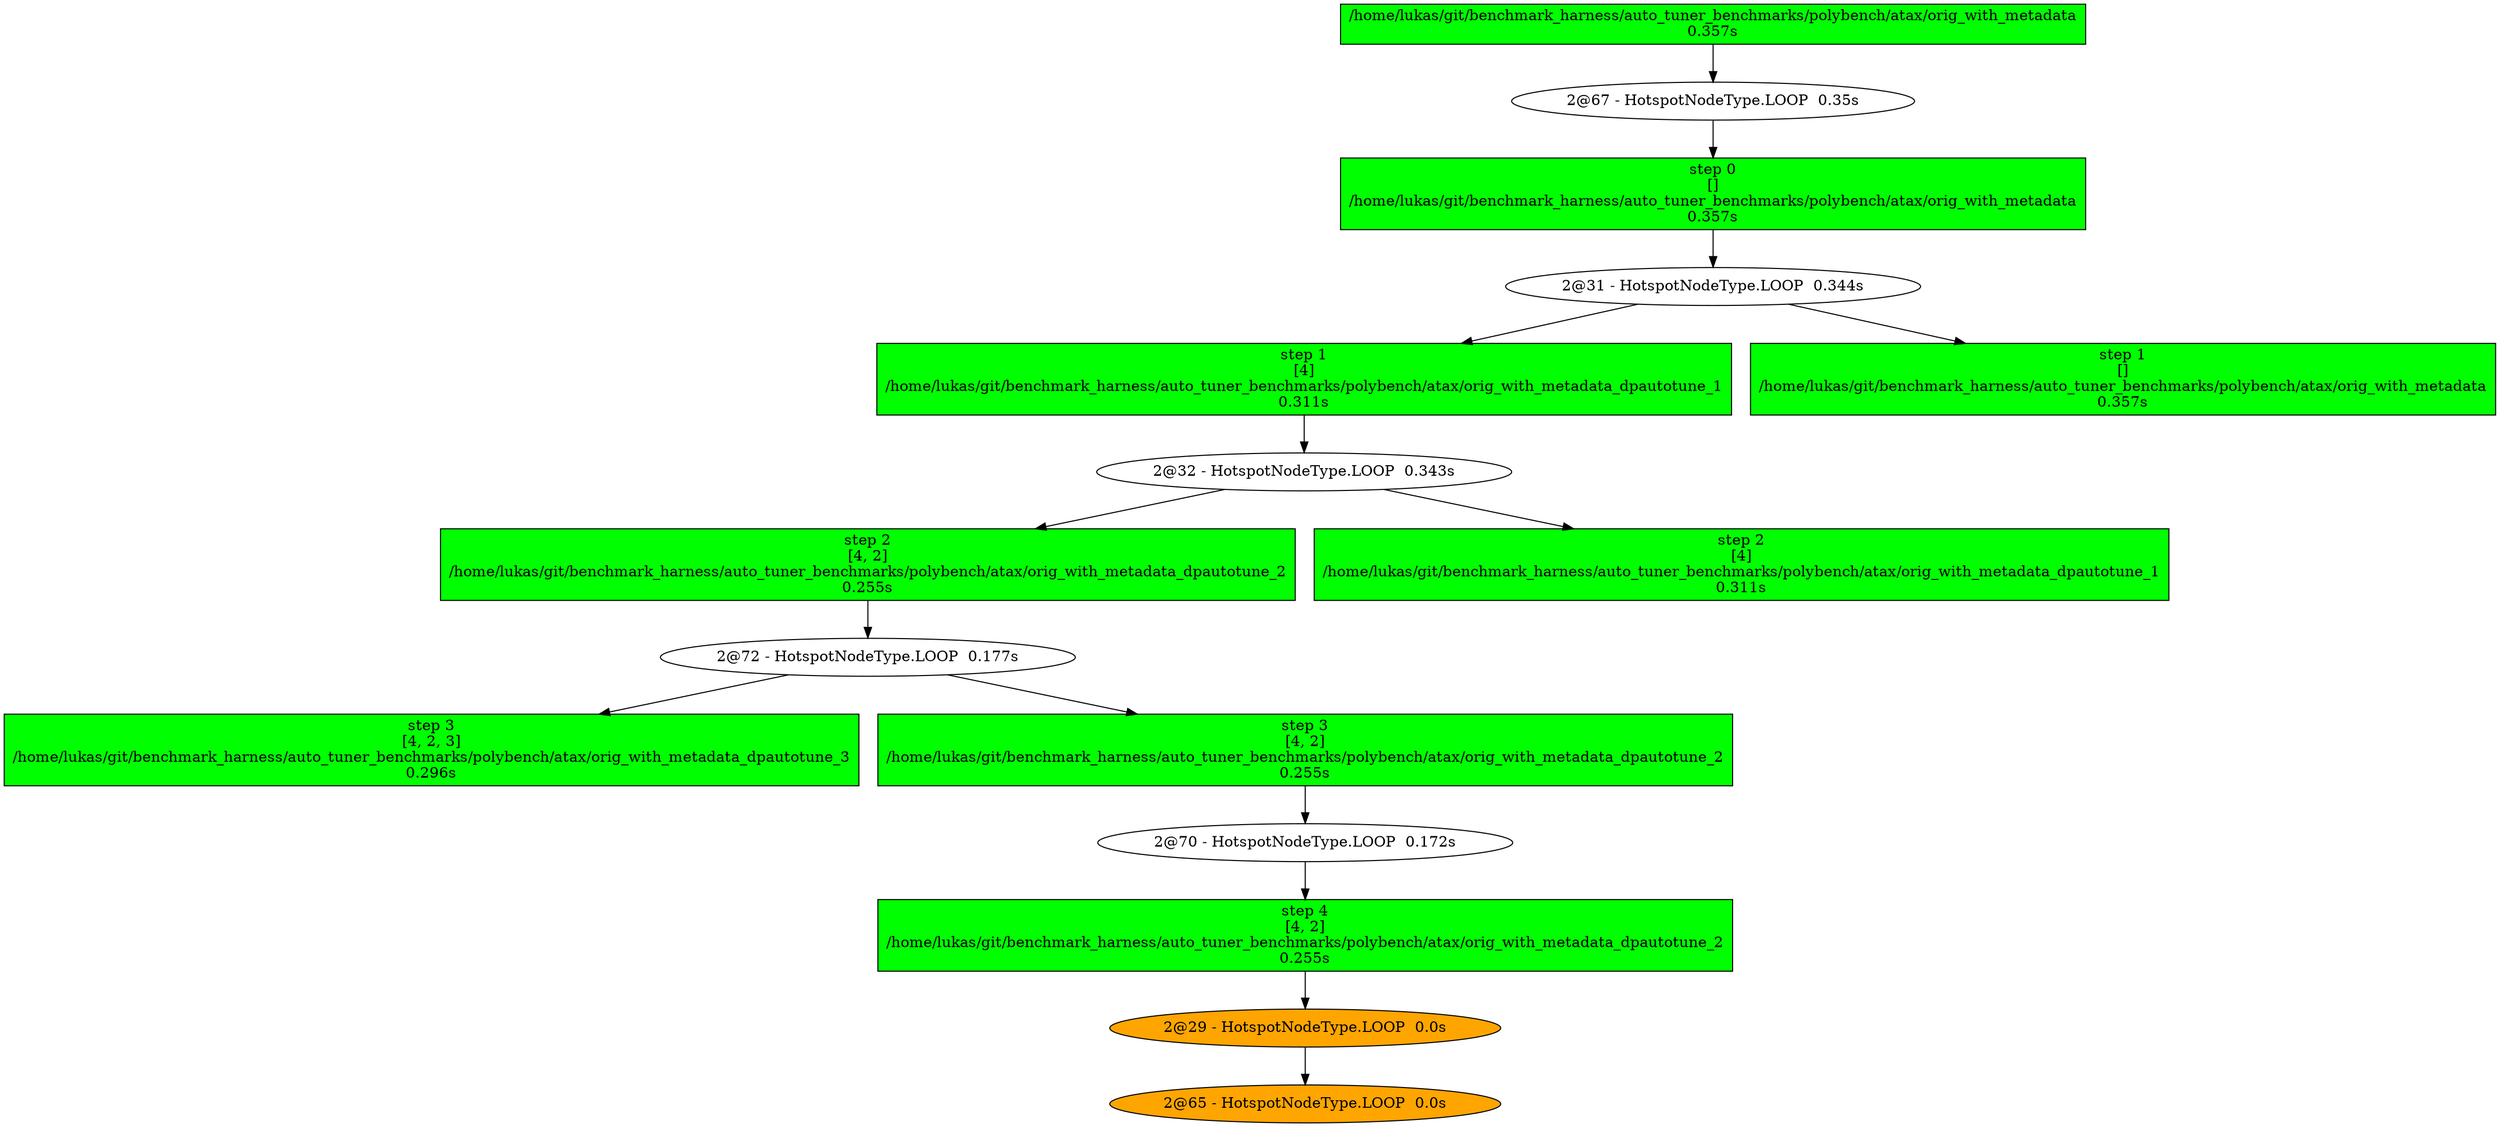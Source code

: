 strict digraph  {
"/home/lukas/git/benchmark_harness/auto_tuner_benchmarks/polybench/atax/orig_with_metadata\n0.357s" [color=black, fillcolor=green, style=filled, shape=box];
"2@67 - HotspotNodeType.LOOP  0.35s" [color=black, fillcolor=white, style=filled];
"step 0\n[]\n/home/lukas/git/benchmark_harness/auto_tuner_benchmarks/polybench/atax/orig_with_metadata\n0.357s" [color=black, fillcolor=green, shape=box, style=filled];
"2@31 - HotspotNodeType.LOOP  0.344s" [color=black, fillcolor=white, style=filled];
"step 1\n[4]\n/home/lukas/git/benchmark_harness/auto_tuner_benchmarks/polybench/atax/orig_with_metadata_dpautotune_1\n0.311s" [color=black, fillcolor=green, shape=box, style=filled];
"step 1\n[]\n/home/lukas/git/benchmark_harness/auto_tuner_benchmarks/polybench/atax/orig_with_metadata\n0.357s" [color=black, fillcolor=green, shape=box, style=filled];
"2@32 - HotspotNodeType.LOOP  0.343s" [color=black, fillcolor=white, style=filled];
"step 2\n[4, 2]\n/home/lukas/git/benchmark_harness/auto_tuner_benchmarks/polybench/atax/orig_with_metadata_dpautotune_2\n0.255s" [color=black, fillcolor=green, shape=box, style=filled];
"step 2\n[4]\n/home/lukas/git/benchmark_harness/auto_tuner_benchmarks/polybench/atax/orig_with_metadata_dpautotune_1\n0.311s" [color=black, fillcolor=green, shape=box, style=filled];
"2@72 - HotspotNodeType.LOOP  0.177s" [color=black, fillcolor=white, style=filled];
"step 3\n[4, 2, 3]\n/home/lukas/git/benchmark_harness/auto_tuner_benchmarks/polybench/atax/orig_with_metadata_dpautotune_3\n0.296s" [color=black, fillcolor=green, shape=box, style=filled];
"step 3\n[4, 2]\n/home/lukas/git/benchmark_harness/auto_tuner_benchmarks/polybench/atax/orig_with_metadata_dpautotune_2\n0.255s" [color=black, fillcolor=green, shape=box, style=filled];
"2@70 - HotspotNodeType.LOOP  0.172s" [color=black, fillcolor=white, style=filled];
"step 4\n[4, 2]\n/home/lukas/git/benchmark_harness/auto_tuner_benchmarks/polybench/atax/orig_with_metadata_dpautotune_2\n0.255s" [color=black, fillcolor=green, shape=box, style=filled];
"2@29 - HotspotNodeType.LOOP  0.0s" [color=black, fillcolor=orange, style=filled];
"2@65 - HotspotNodeType.LOOP  0.0s" [color=black, fillcolor=orange, style=filled];
"/home/lukas/git/benchmark_harness/auto_tuner_benchmarks/polybench/atax/orig_with_metadata\n0.357s" -> "2@67 - HotspotNodeType.LOOP  0.35s";
"2@67 - HotspotNodeType.LOOP  0.35s" -> "step 0\n[]\n/home/lukas/git/benchmark_harness/auto_tuner_benchmarks/polybench/atax/orig_with_metadata\n0.357s";
"step 0\n[]\n/home/lukas/git/benchmark_harness/auto_tuner_benchmarks/polybench/atax/orig_with_metadata\n0.357s" -> "2@31 - HotspotNodeType.LOOP  0.344s";
"2@31 - HotspotNodeType.LOOP  0.344s" -> "step 1\n[4]\n/home/lukas/git/benchmark_harness/auto_tuner_benchmarks/polybench/atax/orig_with_metadata_dpautotune_1\n0.311s";
"2@31 - HotspotNodeType.LOOP  0.344s" -> "step 1\n[]\n/home/lukas/git/benchmark_harness/auto_tuner_benchmarks/polybench/atax/orig_with_metadata\n0.357s";
"step 1\n[4]\n/home/lukas/git/benchmark_harness/auto_tuner_benchmarks/polybench/atax/orig_with_metadata_dpautotune_1\n0.311s" -> "2@32 - HotspotNodeType.LOOP  0.343s";
"2@32 - HotspotNodeType.LOOP  0.343s" -> "step 2\n[4, 2]\n/home/lukas/git/benchmark_harness/auto_tuner_benchmarks/polybench/atax/orig_with_metadata_dpautotune_2\n0.255s";
"2@32 - HotspotNodeType.LOOP  0.343s" -> "step 2\n[4]\n/home/lukas/git/benchmark_harness/auto_tuner_benchmarks/polybench/atax/orig_with_metadata_dpautotune_1\n0.311s";
"step 2\n[4, 2]\n/home/lukas/git/benchmark_harness/auto_tuner_benchmarks/polybench/atax/orig_with_metadata_dpautotune_2\n0.255s" -> "2@72 - HotspotNodeType.LOOP  0.177s";
"2@72 - HotspotNodeType.LOOP  0.177s" -> "step 3\n[4, 2, 3]\n/home/lukas/git/benchmark_harness/auto_tuner_benchmarks/polybench/atax/orig_with_metadata_dpautotune_3\n0.296s";
"2@72 - HotspotNodeType.LOOP  0.177s" -> "step 3\n[4, 2]\n/home/lukas/git/benchmark_harness/auto_tuner_benchmarks/polybench/atax/orig_with_metadata_dpautotune_2\n0.255s";
"step 3\n[4, 2]\n/home/lukas/git/benchmark_harness/auto_tuner_benchmarks/polybench/atax/orig_with_metadata_dpautotune_2\n0.255s" -> "2@70 - HotspotNodeType.LOOP  0.172s";
"2@70 - HotspotNodeType.LOOP  0.172s" -> "step 4\n[4, 2]\n/home/lukas/git/benchmark_harness/auto_tuner_benchmarks/polybench/atax/orig_with_metadata_dpautotune_2\n0.255s";
"step 4\n[4, 2]\n/home/lukas/git/benchmark_harness/auto_tuner_benchmarks/polybench/atax/orig_with_metadata_dpautotune_2\n0.255s" -> "2@29 - HotspotNodeType.LOOP  0.0s";
"2@29 - HotspotNodeType.LOOP  0.0s" -> "2@65 - HotspotNodeType.LOOP  0.0s";
}
